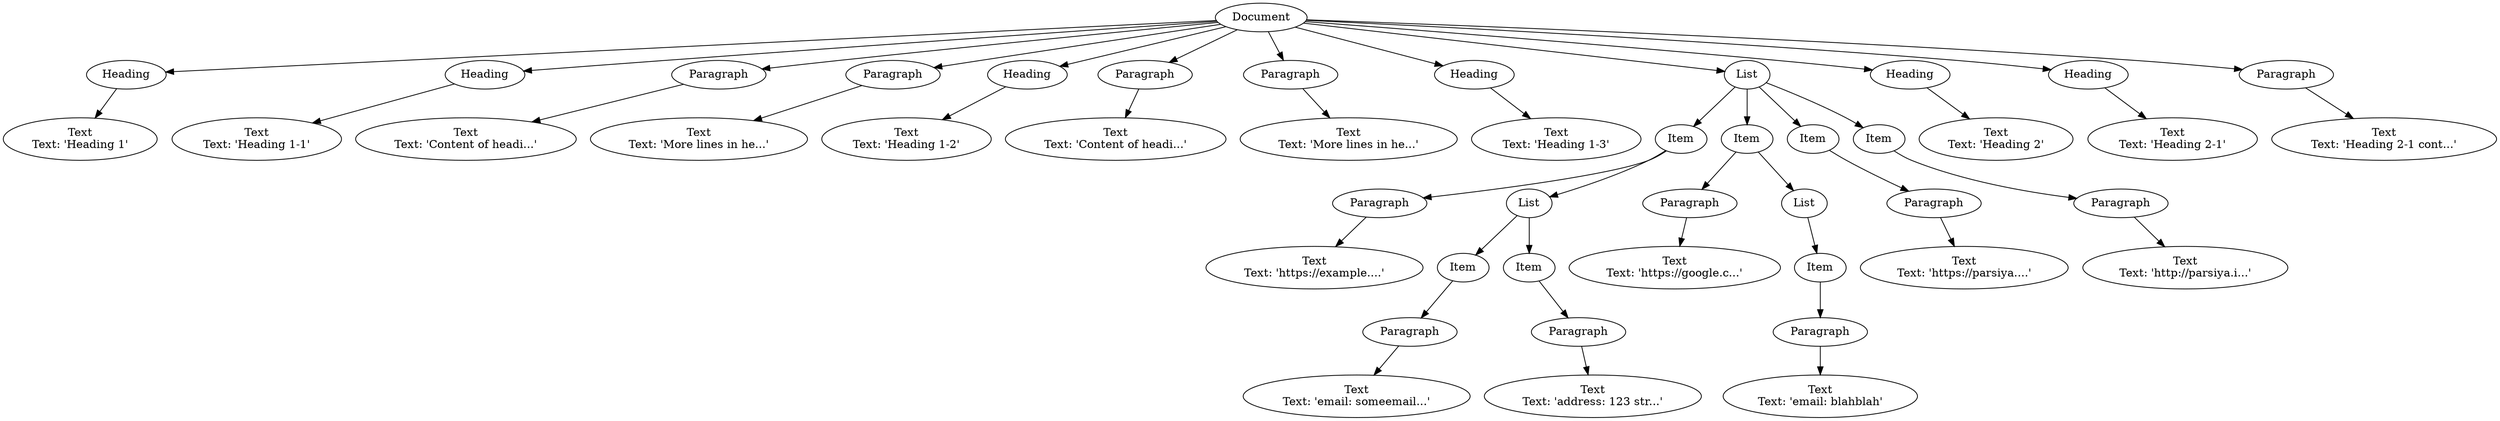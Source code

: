 digraph AST {
	0->1;
	1->2;
	0->3;
	3->4;
	0->5;
	5->6;
	0->7;
	7->8;
	0->9;
	9->10;
	0->11;
	11->12;
	0->13;
	13->14;
	0->15;
	15->16;
	0->17;
	17->18;
	18->19;
	19->20;
	18->21;
	21->22;
	22->23;
	23->24;
	21->25;
	25->26;
	26->27;
	17->28;
	28->29;
	29->30;
	28->31;
	31->32;
	32->33;
	33->34;
	17->35;
	35->36;
	36->37;
	17->38;
	38->39;
	39->40;
	0->41;
	41->42;
	0->43;
	43->44;
	0->45;
	45->46;
	0 [ label="Document" ];
	1 [ label="Heading" ];
	10 [ label="Text\nText: 'Heading 1-2'" ];
	11 [ label="Paragraph" ];
	12 [ label="Text\nText: 'Content of headi...'" ];
	13 [ label="Paragraph" ];
	14 [ label="Text\nText: 'More lines in he...'" ];
	15 [ label="Heading" ];
	16 [ label="Text\nText: 'Heading 1-3'" ];
	17 [ label="List" ];
	18 [ label="Item" ];
	19 [ label="Paragraph" ];
	2 [ label="Text\nText: 'Heading 1'" ];
	20 [ label="Text\nText: 'https://example....'" ];
	21 [ label="List" ];
	22 [ label="Item" ];
	23 [ label="Paragraph" ];
	24 [ label="Text\nText: 'email: someemail...'" ];
	25 [ label="Item" ];
	26 [ label="Paragraph" ];
	27 [ label="Text\nText: 'address: 123 str...'" ];
	28 [ label="Item" ];
	29 [ label="Paragraph" ];
	3 [ label="Heading" ];
	30 [ label="Text\nText: 'https://google.c...'" ];
	31 [ label="List" ];
	32 [ label="Item" ];
	33 [ label="Paragraph" ];
	34 [ label="Text\nText: 'email: blahblah'" ];
	35 [ label="Item" ];
	36 [ label="Paragraph" ];
	37 [ label="Text\nText: 'https://parsiya....'" ];
	38 [ label="Item" ];
	39 [ label="Paragraph" ];
	4 [ label="Text\nText: 'Heading 1-1'" ];
	40 [ label="Text\nText: 'http://parsiya.i...'" ];
	41 [ label="Heading" ];
	42 [ label="Text\nText: 'Heading 2'" ];
	43 [ label="Heading" ];
	44 [ label="Text\nText: 'Heading 2-1'" ];
	45 [ label="Paragraph" ];
	46 [ label="Text\nText: 'Heading 2-1 cont...'" ];
	5 [ label="Paragraph" ];
	6 [ label="Text\nText: 'Content of headi...'" ];
	7 [ label="Paragraph" ];
	8 [ label="Text\nText: 'More lines in he...'" ];
	9 [ label="Heading" ];

}
